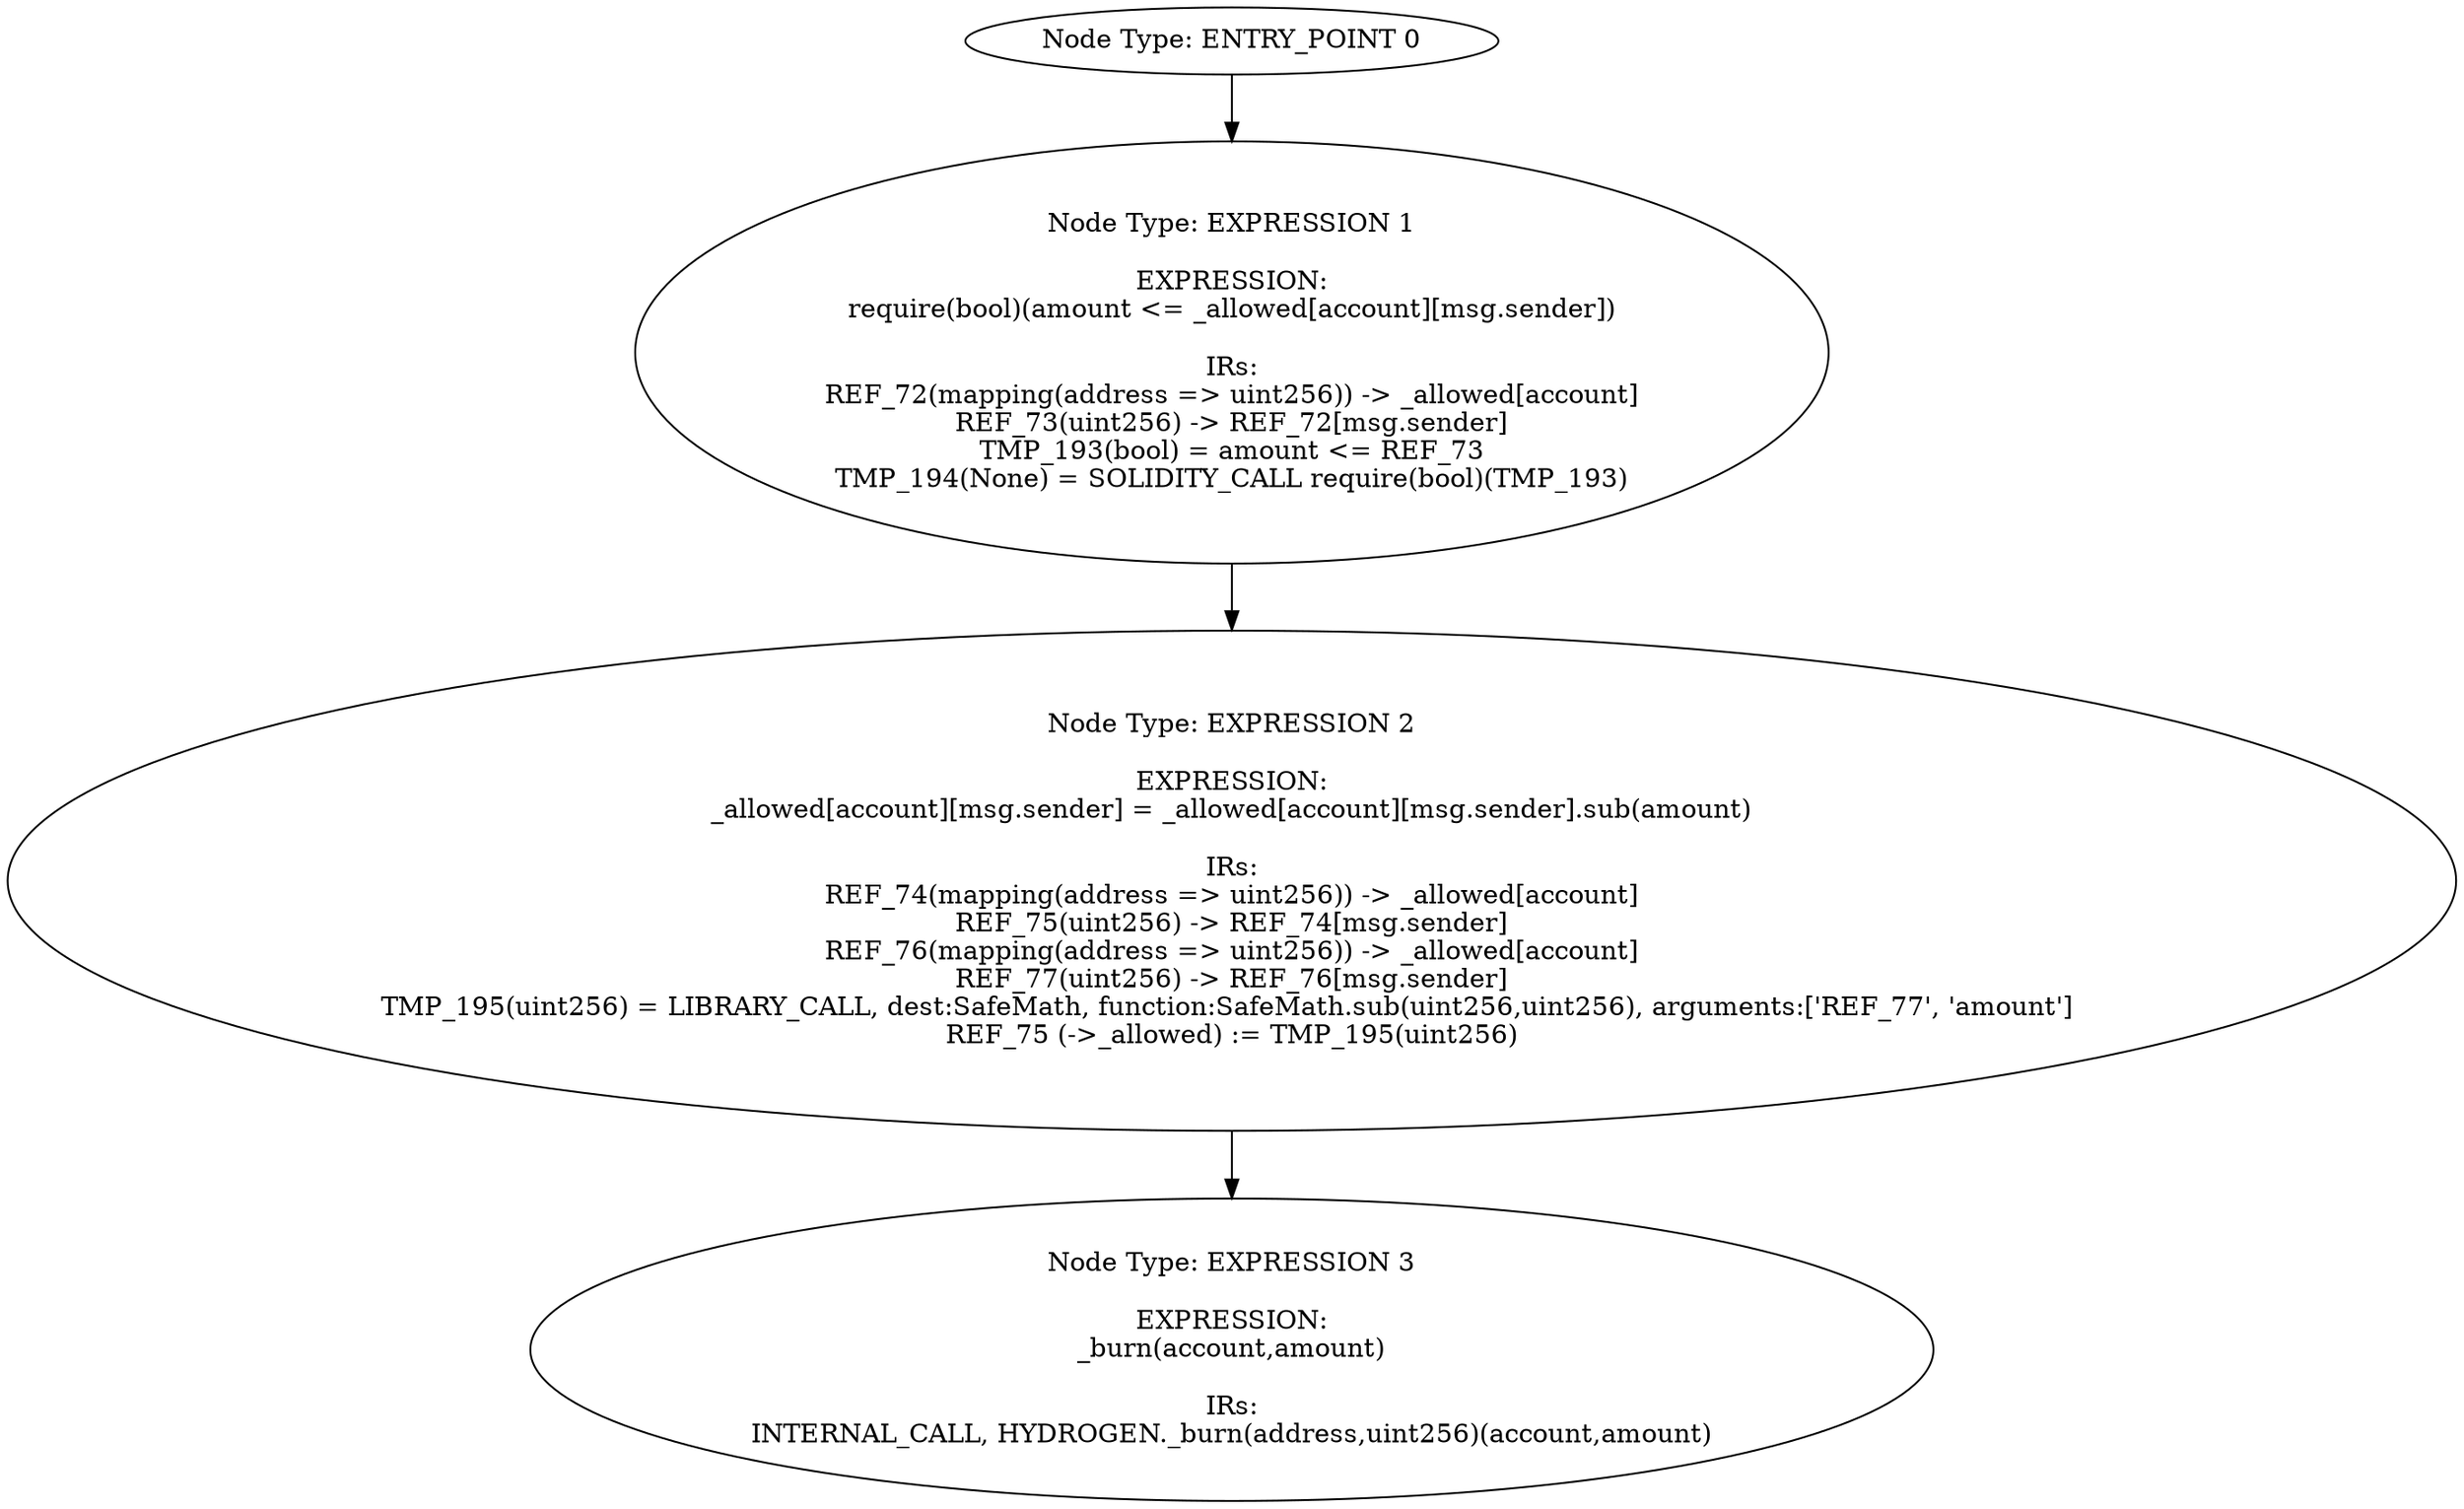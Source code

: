 digraph{
0[label="Node Type: ENTRY_POINT 0
"];
0->1;
1[label="Node Type: EXPRESSION 1

EXPRESSION:
require(bool)(amount <= _allowed[account][msg.sender])

IRs:
REF_72(mapping(address => uint256)) -> _allowed[account]
REF_73(uint256) -> REF_72[msg.sender]
TMP_193(bool) = amount <= REF_73
TMP_194(None) = SOLIDITY_CALL require(bool)(TMP_193)"];
1->2;
2[label="Node Type: EXPRESSION 2

EXPRESSION:
_allowed[account][msg.sender] = _allowed[account][msg.sender].sub(amount)

IRs:
REF_74(mapping(address => uint256)) -> _allowed[account]
REF_75(uint256) -> REF_74[msg.sender]
REF_76(mapping(address => uint256)) -> _allowed[account]
REF_77(uint256) -> REF_76[msg.sender]
TMP_195(uint256) = LIBRARY_CALL, dest:SafeMath, function:SafeMath.sub(uint256,uint256), arguments:['REF_77', 'amount'] 
REF_75 (->_allowed) := TMP_195(uint256)"];
2->3;
3[label="Node Type: EXPRESSION 3

EXPRESSION:
_burn(account,amount)

IRs:
INTERNAL_CALL, HYDROGEN._burn(address,uint256)(account,amount)"];
}
